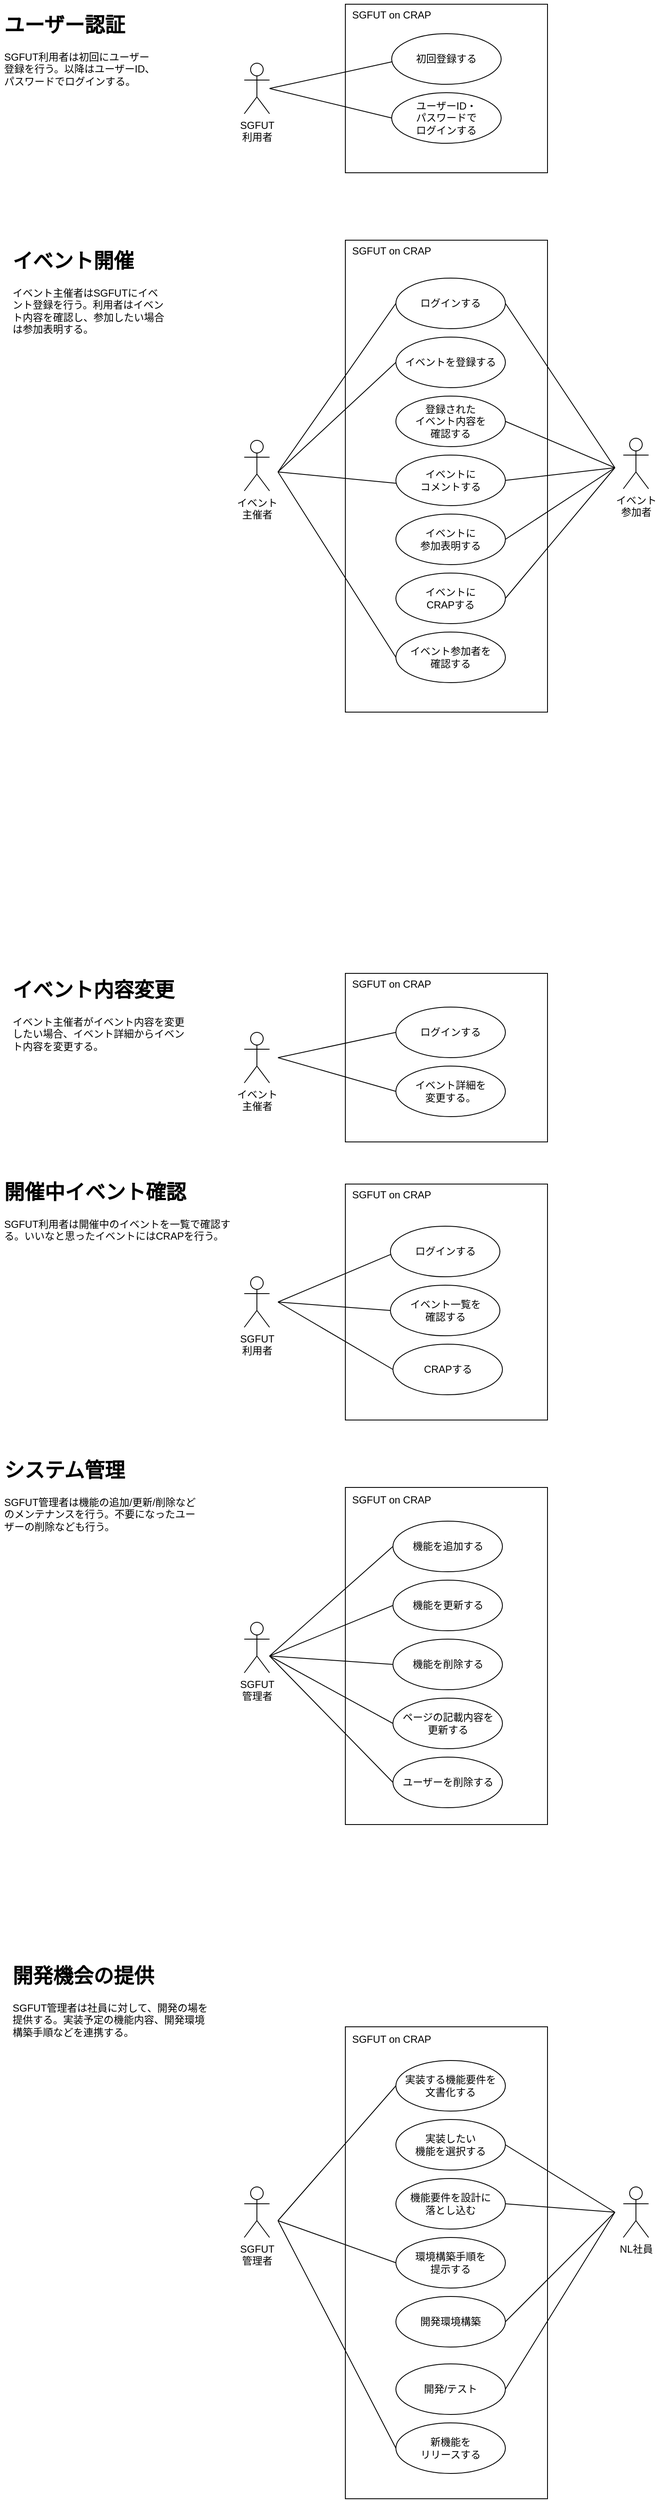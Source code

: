 <mxfile version="15.9.4" type="github">
  <diagram id="v2qQB46jnsBQJeu8lHIV" name="Page-1">
    <mxGraphModel dx="2529" dy="1038" grid="1" gridSize="10" guides="1" tooltips="1" connect="1" arrows="1" fold="1" page="1" pageScale="1" pageWidth="827" pageHeight="1169" math="0" shadow="0">
      <root>
        <mxCell id="0" />
        <mxCell id="1" parent="0" />
        <mxCell id="WeLaR92I-kGNufDvTVf9-1" value="イベント&lt;br&gt;主催者" style="shape=umlActor;verticalLabelPosition=bottom;verticalAlign=top;html=1;outlineConnect=0;fontStyle=0" parent="1" vertex="1">
          <mxGeometry x="-520" y="557.5" width="30" height="60" as="geometry" />
        </mxCell>
        <mxCell id="WeLaR92I-kGNufDvTVf9-4" value="" style="rounded=0;whiteSpace=wrap;html=1;" parent="1" vertex="1">
          <mxGeometry x="-400" y="320" width="240" height="560" as="geometry" />
        </mxCell>
        <mxCell id="WeLaR92I-kGNufDvTVf9-5" value="SGFUT on CRAP" style="text;html=1;strokeColor=none;fillColor=none;align=center;verticalAlign=middle;whiteSpace=wrap;rounded=0;" parent="1" vertex="1">
          <mxGeometry x="-400" y="320" width="110" height="25" as="geometry" />
        </mxCell>
        <mxCell id="WeLaR92I-kGNufDvTVf9-8" value="ログインする" style="ellipse;whiteSpace=wrap;html=1;" parent="1" vertex="1">
          <mxGeometry x="-340" y="365" width="130" height="60" as="geometry" />
        </mxCell>
        <mxCell id="WeLaR92I-kGNufDvTVf9-9" value="イベントを登録する" style="ellipse;whiteSpace=wrap;html=1;" parent="1" vertex="1">
          <mxGeometry x="-340" y="435" width="130" height="60" as="geometry" />
        </mxCell>
        <mxCell id="WeLaR92I-kGNufDvTVf9-10" value="登録された&lt;br&gt;イベント内容を&lt;br&gt;確認する" style="ellipse;whiteSpace=wrap;html=1;" parent="1" vertex="1">
          <mxGeometry x="-340" y="505" width="130" height="60" as="geometry" />
        </mxCell>
        <mxCell id="WeLaR92I-kGNufDvTVf9-11" value="イベントに&lt;br&gt;コメントする" style="ellipse;whiteSpace=wrap;html=1;" parent="1" vertex="1">
          <mxGeometry x="-340" y="575" width="130" height="60" as="geometry" />
        </mxCell>
        <mxCell id="WeLaR92I-kGNufDvTVf9-12" value="イベントに&lt;br&gt;参加表明する" style="ellipse;whiteSpace=wrap;html=1;" parent="1" vertex="1">
          <mxGeometry x="-340" y="645" width="130" height="60" as="geometry" />
        </mxCell>
        <mxCell id="WeLaR92I-kGNufDvTVf9-13" value="イベントに&lt;br&gt;CRAPする" style="ellipse;whiteSpace=wrap;html=1;" parent="1" vertex="1">
          <mxGeometry x="-340" y="715" width="130" height="60" as="geometry" />
        </mxCell>
        <mxCell id="WeLaR92I-kGNufDvTVf9-16" value="" style="endArrow=none;html=1;rounded=0;entryX=0;entryY=0.5;entryDx=0;entryDy=0;" parent="1" target="WeLaR92I-kGNufDvTVf9-8" edge="1">
          <mxGeometry width="50" height="50" relative="1" as="geometry">
            <mxPoint x="-480" y="595" as="sourcePoint" />
            <mxPoint x="-329.22" y="408.3" as="targetPoint" />
          </mxGeometry>
        </mxCell>
        <mxCell id="WeLaR92I-kGNufDvTVf9-17" value="" style="endArrow=none;html=1;rounded=0;entryX=0;entryY=0.5;entryDx=0;entryDy=0;" parent="1" target="WeLaR92I-kGNufDvTVf9-9" edge="1">
          <mxGeometry width="50" height="50" relative="1" as="geometry">
            <mxPoint x="-480" y="595" as="sourcePoint" />
            <mxPoint x="-330.0" y="475" as="targetPoint" />
          </mxGeometry>
        </mxCell>
        <mxCell id="WeLaR92I-kGNufDvTVf9-18" value="" style="endArrow=none;html=1;rounded=0;entryX=1;entryY=0.5;entryDx=0;entryDy=0;" parent="1" target="WeLaR92I-kGNufDvTVf9-10" edge="1">
          <mxGeometry width="50" height="50" relative="1" as="geometry">
            <mxPoint x="-80" y="590" as="sourcePoint" />
            <mxPoint x="-330.0" y="545" as="targetPoint" />
          </mxGeometry>
        </mxCell>
        <mxCell id="WeLaR92I-kGNufDvTVf9-19" value="" style="endArrow=none;html=1;rounded=0;entryX=0.006;entryY=0.559;entryDx=0;entryDy=0;entryPerimeter=0;" parent="1" target="WeLaR92I-kGNufDvTVf9-11" edge="1">
          <mxGeometry width="50" height="50" relative="1" as="geometry">
            <mxPoint x="-480" y="595" as="sourcePoint" />
            <mxPoint x="-330.26" y="618.72" as="targetPoint" />
          </mxGeometry>
        </mxCell>
        <mxCell id="WeLaR92I-kGNufDvTVf9-23" value="SGFUT&lt;br&gt;管理者" style="shape=umlActor;verticalLabelPosition=bottom;verticalAlign=top;html=1;outlineConnect=0;fontStyle=0" parent="1" vertex="1">
          <mxGeometry x="-520" y="1960" width="30" height="60" as="geometry" />
        </mxCell>
        <mxCell id="WeLaR92I-kGNufDvTVf9-24" value="" style="rounded=0;whiteSpace=wrap;html=1;" parent="1" vertex="1">
          <mxGeometry x="-400" y="1800" width="240" height="400" as="geometry" />
        </mxCell>
        <mxCell id="WeLaR92I-kGNufDvTVf9-25" value="SGFUT on CRAP" style="text;html=1;strokeColor=none;fillColor=none;align=center;verticalAlign=middle;whiteSpace=wrap;rounded=0;" parent="1" vertex="1">
          <mxGeometry x="-400" y="1800" width="110" height="30" as="geometry" />
        </mxCell>
        <mxCell id="WeLaR92I-kGNufDvTVf9-26" value="機能を追加する" style="ellipse;whiteSpace=wrap;html=1;" parent="1" vertex="1">
          <mxGeometry x="-343.5" y="1840" width="130" height="60" as="geometry" />
        </mxCell>
        <mxCell id="WeLaR92I-kGNufDvTVf9-27" value="機能を更新する" style="ellipse;whiteSpace=wrap;html=1;" parent="1" vertex="1">
          <mxGeometry x="-343.5" y="1910" width="130" height="60" as="geometry" />
        </mxCell>
        <mxCell id="WeLaR92I-kGNufDvTVf9-28" value="機能を削除する" style="ellipse;whiteSpace=wrap;html=1;" parent="1" vertex="1">
          <mxGeometry x="-343.5" y="1980" width="130" height="60" as="geometry" />
        </mxCell>
        <mxCell id="WeLaR92I-kGNufDvTVf9-29" value="ページの記載内容を&lt;br&gt;更新する" style="ellipse;whiteSpace=wrap;html=1;" parent="1" vertex="1">
          <mxGeometry x="-343.5" y="2050" width="130" height="60" as="geometry" />
        </mxCell>
        <mxCell id="WeLaR92I-kGNufDvTVf9-30" value="ユーザーを削除する" style="ellipse;whiteSpace=wrap;html=1;" parent="1" vertex="1">
          <mxGeometry x="-343.5" y="2120" width="130" height="60" as="geometry" />
        </mxCell>
        <mxCell id="WeLaR92I-kGNufDvTVf9-31" value="" style="endArrow=none;html=1;rounded=0;entryX=0;entryY=0.5;entryDx=0;entryDy=0;" parent="1" target="WeLaR92I-kGNufDvTVf9-26" edge="1">
          <mxGeometry width="50" height="50" relative="1" as="geometry">
            <mxPoint x="-490" y="2000" as="sourcePoint" />
            <mxPoint x="-340" y="1874.57" as="targetPoint" />
          </mxGeometry>
        </mxCell>
        <mxCell id="WeLaR92I-kGNufDvTVf9-32" value="" style="endArrow=none;html=1;rounded=0;entryX=0;entryY=0.5;entryDx=0;entryDy=0;" parent="1" target="WeLaR92I-kGNufDvTVf9-27" edge="1">
          <mxGeometry width="50" height="50" relative="1" as="geometry">
            <mxPoint x="-490" y="2000" as="sourcePoint" />
            <mxPoint x="-330.0" y="1880" as="targetPoint" />
          </mxGeometry>
        </mxCell>
        <mxCell id="WeLaR92I-kGNufDvTVf9-33" value="" style="endArrow=none;html=1;rounded=0;entryX=0;entryY=0.5;entryDx=0;entryDy=0;" parent="1" target="WeLaR92I-kGNufDvTVf9-28" edge="1">
          <mxGeometry width="50" height="50" relative="1" as="geometry">
            <mxPoint x="-490" y="2000" as="sourcePoint" />
            <mxPoint x="-330.0" y="1950" as="targetPoint" />
          </mxGeometry>
        </mxCell>
        <mxCell id="WeLaR92I-kGNufDvTVf9-34" value="" style="endArrow=none;html=1;rounded=0;entryX=0;entryY=0.5;entryDx=0;entryDy=0;" parent="1" target="WeLaR92I-kGNufDvTVf9-29" edge="1">
          <mxGeometry width="50" height="50" relative="1" as="geometry">
            <mxPoint x="-490" y="2000" as="sourcePoint" />
            <mxPoint x="-330.0" y="2020" as="targetPoint" />
          </mxGeometry>
        </mxCell>
        <mxCell id="WeLaR92I-kGNufDvTVf9-35" value="" style="endArrow=none;html=1;rounded=0;entryX=0;entryY=0.5;entryDx=0;entryDy=0;" parent="1" target="WeLaR92I-kGNufDvTVf9-30" edge="1">
          <mxGeometry width="50" height="50" relative="1" as="geometry">
            <mxPoint x="-490" y="2000" as="sourcePoint" />
            <mxPoint x="-330.0" y="2090" as="targetPoint" />
          </mxGeometry>
        </mxCell>
        <mxCell id="WeLaR92I-kGNufDvTVf9-37" value="&lt;h1&gt;イベント開催&lt;/h1&gt;&lt;p&gt;イベント主催者はSGFUTにイベント登録を行う。利用者はイベント内容を確認し、参加したい場合は参加表明する。&lt;/p&gt;" style="text;html=1;strokeColor=none;fillColor=none;spacing=5;spacingTop=-20;whiteSpace=wrap;overflow=hidden;rounded=0;" parent="1" vertex="1">
          <mxGeometry x="-800" y="325" width="190" height="120" as="geometry" />
        </mxCell>
        <mxCell id="WeLaR92I-kGNufDvTVf9-41" value="&lt;h1&gt;システム管理&lt;/h1&gt;&lt;p&gt;SGFUT管理者は機能の追加/更新/削除などのメンテナンスを行う。不要になったユーザーの削除なども行う。&lt;/p&gt;" style="text;html=1;strokeColor=none;fillColor=none;spacing=5;spacingTop=-20;whiteSpace=wrap;overflow=hidden;rounded=0;" parent="1" vertex="1">
          <mxGeometry x="-810" y="1760" width="240" height="120" as="geometry" />
        </mxCell>
        <mxCell id="WeLaR92I-kGNufDvTVf9-42" value="&lt;h1&gt;開発機会の提供&lt;/h1&gt;&lt;p&gt;SGFUT管理者は社員に対して、開発の場を提供する。実装予定の機能内容、開発環境構築手順などを連携する。&lt;/p&gt;" style="text;html=1;strokeColor=none;fillColor=none;spacing=5;spacingTop=-20;whiteSpace=wrap;overflow=hidden;rounded=0;" parent="1" vertex="1">
          <mxGeometry x="-800" y="2360" width="240" height="120" as="geometry" />
        </mxCell>
        <mxCell id="WeLaR92I-kGNufDvTVf9-60" value="&lt;h1&gt;イベント内容変更&lt;/h1&gt;&lt;p&gt;イベント主催者がイベント内容を変更したい場合、イベント詳細からイベント内容を変更する。&lt;/p&gt;" style="text;html=1;strokeColor=none;fillColor=none;spacing=5;spacingTop=-20;whiteSpace=wrap;overflow=hidden;rounded=0;" parent="1" vertex="1">
          <mxGeometry x="-800" y="1190" width="220" height="120" as="geometry" />
        </mxCell>
        <mxCell id="WeLaR92I-kGNufDvTVf9-61" value="&lt;h1&gt;ユーザー認証&lt;/h1&gt;&lt;p&gt;SGFUT利用者は初回にユーザー登録を行う。以降はユーザーID、パスワードでログインする。&lt;/p&gt;" style="text;html=1;strokeColor=none;fillColor=none;spacing=5;spacingTop=-20;whiteSpace=wrap;overflow=hidden;rounded=0;" parent="1" vertex="1">
          <mxGeometry x="-810" y="45" width="190" height="120" as="geometry" />
        </mxCell>
        <mxCell id="WeLaR92I-kGNufDvTVf9-106" value="イベント&lt;br&gt;参加者" style="shape=umlActor;verticalLabelPosition=bottom;verticalAlign=top;html=1;outlineConnect=0;fontStyle=0" parent="1" vertex="1">
          <mxGeometry x="-70" y="555" width="30" height="60" as="geometry" />
        </mxCell>
        <mxCell id="WeLaR92I-kGNufDvTVf9-107" value="" style="endArrow=none;html=1;rounded=0;entryX=1;entryY=0.5;entryDx=0;entryDy=0;" parent="1" target="WeLaR92I-kGNufDvTVf9-11" edge="1">
          <mxGeometry width="50" height="50" relative="1" as="geometry">
            <mxPoint x="-80" y="590" as="sourcePoint" />
            <mxPoint x="-200.0" y="545" as="targetPoint" />
          </mxGeometry>
        </mxCell>
        <mxCell id="WeLaR92I-kGNufDvTVf9-108" value="" style="endArrow=none;html=1;rounded=0;entryX=1;entryY=0.5;entryDx=0;entryDy=0;" parent="1" target="WeLaR92I-kGNufDvTVf9-12" edge="1">
          <mxGeometry width="50" height="50" relative="1" as="geometry">
            <mxPoint x="-80" y="590" as="sourcePoint" />
            <mxPoint x="-200.0" y="685" as="targetPoint" />
          </mxGeometry>
        </mxCell>
        <mxCell id="WeLaR92I-kGNufDvTVf9-109" value="" style="endArrow=none;html=1;rounded=0;entryX=1;entryY=0.5;entryDx=0;entryDy=0;" parent="1" target="WeLaR92I-kGNufDvTVf9-13" edge="1">
          <mxGeometry width="50" height="50" relative="1" as="geometry">
            <mxPoint x="-80" y="590" as="sourcePoint" />
            <mxPoint x="-200.0" y="755" as="targetPoint" />
          </mxGeometry>
        </mxCell>
        <mxCell id="WeLaR92I-kGNufDvTVf9-110" value="" style="endArrow=none;html=1;rounded=0;entryX=1;entryY=0.5;entryDx=0;entryDy=0;" parent="1" target="WeLaR92I-kGNufDvTVf9-8" edge="1">
          <mxGeometry width="50" height="50" relative="1" as="geometry">
            <mxPoint x="-80" y="590" as="sourcePoint" />
            <mxPoint x="-200.0" y="545" as="targetPoint" />
          </mxGeometry>
        </mxCell>
        <mxCell id="WeLaR92I-kGNufDvTVf9-111" value="イベント参加者を&lt;br&gt;確認する" style="ellipse;whiteSpace=wrap;html=1;" parent="1" vertex="1">
          <mxGeometry x="-340" y="785" width="130" height="60" as="geometry" />
        </mxCell>
        <mxCell id="WeLaR92I-kGNufDvTVf9-112" value="" style="endArrow=none;html=1;rounded=0;entryX=0;entryY=0.5;entryDx=0;entryDy=0;" parent="1" target="WeLaR92I-kGNufDvTVf9-111" edge="1">
          <mxGeometry width="50" height="50" relative="1" as="geometry">
            <mxPoint x="-480" y="595" as="sourcePoint" />
            <mxPoint x="-329.22" y="618.54" as="targetPoint" />
          </mxGeometry>
        </mxCell>
        <mxCell id="WeLaR92I-kGNufDvTVf9-114" value="イベント&lt;br&gt;主催者" style="shape=umlActor;verticalLabelPosition=bottom;verticalAlign=top;html=1;outlineConnect=0;fontStyle=0" parent="1" vertex="1">
          <mxGeometry x="-520" y="1260" width="30" height="60" as="geometry" />
        </mxCell>
        <mxCell id="WeLaR92I-kGNufDvTVf9-115" value="" style="rounded=0;whiteSpace=wrap;html=1;" parent="1" vertex="1">
          <mxGeometry x="-400" y="1190" width="240" height="200" as="geometry" />
        </mxCell>
        <mxCell id="WeLaR92I-kGNufDvTVf9-116" value="SGFUT on CRAP" style="text;html=1;strokeColor=none;fillColor=none;align=center;verticalAlign=middle;whiteSpace=wrap;rounded=0;" parent="1" vertex="1">
          <mxGeometry x="-400" y="1190" width="110" height="25" as="geometry" />
        </mxCell>
        <mxCell id="WeLaR92I-kGNufDvTVf9-117" value="ログインする" style="ellipse;whiteSpace=wrap;html=1;" parent="1" vertex="1">
          <mxGeometry x="-340" y="1230" width="130" height="60" as="geometry" />
        </mxCell>
        <mxCell id="WeLaR92I-kGNufDvTVf9-118" value="イベント詳細を&lt;br&gt;変更する。" style="ellipse;whiteSpace=wrap;html=1;" parent="1" vertex="1">
          <mxGeometry x="-340" y="1300" width="130" height="60" as="geometry" />
        </mxCell>
        <mxCell id="WeLaR92I-kGNufDvTVf9-123" value="" style="endArrow=none;html=1;rounded=0;entryX=0;entryY=0.5;entryDx=0;entryDy=0;" parent="1" target="WeLaR92I-kGNufDvTVf9-117" edge="1">
          <mxGeometry width="50" height="50" relative="1" as="geometry">
            <mxPoint x="-480" y="1290" as="sourcePoint" />
            <mxPoint x="-334.22" y="1103.3" as="targetPoint" />
          </mxGeometry>
        </mxCell>
        <mxCell id="WeLaR92I-kGNufDvTVf9-124" value="" style="endArrow=none;html=1;rounded=0;entryX=0;entryY=0.5;entryDx=0;entryDy=0;" parent="1" target="WeLaR92I-kGNufDvTVf9-118" edge="1">
          <mxGeometry width="50" height="50" relative="1" as="geometry">
            <mxPoint x="-480" y="1290" as="sourcePoint" />
            <mxPoint x="-335.0" y="1170" as="targetPoint" />
          </mxGeometry>
        </mxCell>
        <mxCell id="WeLaR92I-kGNufDvTVf9-135" value="SGFUT&lt;br&gt;利用者" style="shape=umlActor;verticalLabelPosition=bottom;verticalAlign=top;html=1;outlineConnect=0;fontStyle=0" parent="1" vertex="1">
          <mxGeometry x="-520" y="110" width="30" height="60" as="geometry" />
        </mxCell>
        <mxCell id="WeLaR92I-kGNufDvTVf9-136" value="" style="rounded=0;whiteSpace=wrap;html=1;" parent="1" vertex="1">
          <mxGeometry x="-400" y="40" width="240" height="200" as="geometry" />
        </mxCell>
        <mxCell id="WeLaR92I-kGNufDvTVf9-137" value="SGFUT on CRAP" style="text;html=1;strokeColor=none;fillColor=none;align=center;verticalAlign=middle;whiteSpace=wrap;rounded=0;" parent="1" vertex="1">
          <mxGeometry x="-400" y="40" width="110" height="25" as="geometry" />
        </mxCell>
        <mxCell id="WeLaR92I-kGNufDvTVf9-138" value="初回登録する" style="ellipse;whiteSpace=wrap;html=1;" parent="1" vertex="1">
          <mxGeometry x="-345" y="75" width="130" height="60" as="geometry" />
        </mxCell>
        <mxCell id="WeLaR92I-kGNufDvTVf9-139" value="ユーザーID・&lt;br&gt;パスワードで&lt;br&gt;ログインする" style="ellipse;whiteSpace=wrap;html=1;" parent="1" vertex="1">
          <mxGeometry x="-345" y="145" width="130" height="60" as="geometry" />
        </mxCell>
        <mxCell id="WeLaR92I-kGNufDvTVf9-145" value="" style="endArrow=none;html=1;rounded=0;entryX=0.006;entryY=0.555;entryDx=0;entryDy=0;entryPerimeter=0;" parent="1" target="WeLaR92I-kGNufDvTVf9-138" edge="1">
          <mxGeometry width="50" height="50" relative="1" as="geometry">
            <mxPoint x="-490" y="140" as="sourcePoint" />
            <mxPoint x="-360" y="-20" as="targetPoint" />
          </mxGeometry>
        </mxCell>
        <mxCell id="WeLaR92I-kGNufDvTVf9-146" value="" style="endArrow=none;html=1;rounded=0;entryX=0;entryY=0.5;entryDx=0;entryDy=0;" parent="1" target="WeLaR92I-kGNufDvTVf9-139" edge="1">
          <mxGeometry width="50" height="50" relative="1" as="geometry">
            <mxPoint x="-490" y="140" as="sourcePoint" />
            <mxPoint x="-319.22" y="-46.7" as="targetPoint" />
          </mxGeometry>
        </mxCell>
        <mxCell id="WeLaR92I-kGNufDvTVf9-154" value="&lt;h1&gt;開催中イベント確認&lt;/h1&gt;&lt;p&gt;SGFUT利用者は開催中のイベントを一覧で確認する。いいなと思ったイベントにはCRAPを行う。&lt;/p&gt;" style="text;html=1;strokeColor=none;fillColor=none;spacing=5;spacingTop=-20;whiteSpace=wrap;overflow=hidden;rounded=0;" parent="1" vertex="1">
          <mxGeometry x="-810" y="1430" width="290" height="120" as="geometry" />
        </mxCell>
        <mxCell id="WeLaR92I-kGNufDvTVf9-155" value="SGFUT&lt;br&gt;利用者" style="shape=umlActor;verticalLabelPosition=bottom;verticalAlign=top;html=1;outlineConnect=0;fontStyle=0" parent="1" vertex="1">
          <mxGeometry x="-520" y="1550" width="30" height="60" as="geometry" />
        </mxCell>
        <mxCell id="WeLaR92I-kGNufDvTVf9-156" value="" style="rounded=0;whiteSpace=wrap;html=1;" parent="1" vertex="1">
          <mxGeometry x="-400" y="1440" width="240" height="280" as="geometry" />
        </mxCell>
        <mxCell id="WeLaR92I-kGNufDvTVf9-157" value="SGFUT on CRAP" style="text;html=1;strokeColor=none;fillColor=none;align=center;verticalAlign=middle;whiteSpace=wrap;rounded=0;" parent="1" vertex="1">
          <mxGeometry x="-400" y="1440" width="110" height="25" as="geometry" />
        </mxCell>
        <mxCell id="WeLaR92I-kGNufDvTVf9-158" value="ログインする" style="ellipse;whiteSpace=wrap;html=1;" parent="1" vertex="1">
          <mxGeometry x="-346.5" y="1490" width="130" height="60" as="geometry" />
        </mxCell>
        <mxCell id="WeLaR92I-kGNufDvTVf9-159" value="イベント一覧を&lt;br&gt;確認する" style="ellipse;whiteSpace=wrap;html=1;" parent="1" vertex="1">
          <mxGeometry x="-346.5" y="1560" width="130" height="60" as="geometry" />
        </mxCell>
        <mxCell id="WeLaR92I-kGNufDvTVf9-160" value="" style="endArrow=none;html=1;rounded=0;entryX=0.006;entryY=0.555;entryDx=0;entryDy=0;entryPerimeter=0;" parent="1" target="WeLaR92I-kGNufDvTVf9-158" edge="1">
          <mxGeometry width="50" height="50" relative="1" as="geometry">
            <mxPoint x="-480" y="1580" as="sourcePoint" />
            <mxPoint x="-360" y="1380" as="targetPoint" />
          </mxGeometry>
        </mxCell>
        <mxCell id="WeLaR92I-kGNufDvTVf9-161" value="" style="endArrow=none;html=1;rounded=0;entryX=0;entryY=0.5;entryDx=0;entryDy=0;" parent="1" target="WeLaR92I-kGNufDvTVf9-159" edge="1">
          <mxGeometry width="50" height="50" relative="1" as="geometry">
            <mxPoint x="-480" y="1580" as="sourcePoint" />
            <mxPoint x="-319.22" y="1353.3" as="targetPoint" />
          </mxGeometry>
        </mxCell>
        <mxCell id="WeLaR92I-kGNufDvTVf9-162" value="CRAPする" style="ellipse;whiteSpace=wrap;html=1;" parent="1" vertex="1">
          <mxGeometry x="-343.5" y="1630" width="130" height="60" as="geometry" />
        </mxCell>
        <mxCell id="WeLaR92I-kGNufDvTVf9-163" value="" style="endArrow=none;html=1;rounded=0;entryX=0;entryY=0.5;entryDx=0;entryDy=0;" parent="1" target="WeLaR92I-kGNufDvTVf9-162" edge="1">
          <mxGeometry width="50" height="50" relative="1" as="geometry">
            <mxPoint x="-480" y="1580" as="sourcePoint" />
            <mxPoint x="-316.22" y="1423.3" as="targetPoint" />
          </mxGeometry>
        </mxCell>
        <mxCell id="WeLaR92I-kGNufDvTVf9-164" value="SGFUT&lt;br&gt;管理者" style="shape=umlActor;verticalLabelPosition=bottom;verticalAlign=top;html=1;outlineConnect=0;fontStyle=0" parent="1" vertex="1">
          <mxGeometry x="-520" y="2630" width="30" height="60" as="geometry" />
        </mxCell>
        <mxCell id="WeLaR92I-kGNufDvTVf9-165" value="" style="rounded=0;whiteSpace=wrap;html=1;" parent="1" vertex="1">
          <mxGeometry x="-400" y="2440" width="240" height="560" as="geometry" />
        </mxCell>
        <mxCell id="WeLaR92I-kGNufDvTVf9-166" value="SGFUT on CRAP" style="text;html=1;strokeColor=none;fillColor=none;align=center;verticalAlign=middle;whiteSpace=wrap;rounded=0;" parent="1" vertex="1">
          <mxGeometry x="-445" y="2440" width="200" height="30" as="geometry" />
        </mxCell>
        <mxCell id="WeLaR92I-kGNufDvTVf9-167" value="実装する機能要件を&lt;br&gt;文書化する" style="ellipse;whiteSpace=wrap;html=1;" parent="1" vertex="1">
          <mxGeometry x="-340" y="2480" width="130" height="60" as="geometry" />
        </mxCell>
        <mxCell id="WeLaR92I-kGNufDvTVf9-168" value="機能要件を設計に&lt;br&gt;落とし込む" style="ellipse;whiteSpace=wrap;html=1;" parent="1" vertex="1">
          <mxGeometry x="-340" y="2620" width="130" height="60" as="geometry" />
        </mxCell>
        <mxCell id="WeLaR92I-kGNufDvTVf9-169" value="環境構築手順を&lt;br&gt;提示する" style="ellipse;whiteSpace=wrap;html=1;" parent="1" vertex="1">
          <mxGeometry x="-340" y="2690" width="130" height="60" as="geometry" />
        </mxCell>
        <mxCell id="WeLaR92I-kGNufDvTVf9-170" value="開発/テスト" style="ellipse;whiteSpace=wrap;html=1;" parent="1" vertex="1">
          <mxGeometry x="-340" y="2840" width="130" height="60" as="geometry" />
        </mxCell>
        <mxCell id="WeLaR92I-kGNufDvTVf9-171" value="新機能を&lt;br&gt;リリースする" style="ellipse;whiteSpace=wrap;html=1;" parent="1" vertex="1">
          <mxGeometry x="-340" y="2910" width="130" height="60" as="geometry" />
        </mxCell>
        <mxCell id="WeLaR92I-kGNufDvTVf9-172" value="" style="endArrow=none;html=1;rounded=0;entryX=0;entryY=0.5;entryDx=0;entryDy=0;" parent="1" target="WeLaR92I-kGNufDvTVf9-167" edge="1">
          <mxGeometry width="50" height="50" relative="1" as="geometry">
            <mxPoint x="-480" y="2670" as="sourcePoint" />
            <mxPoint x="-345" y="2514.57" as="targetPoint" />
          </mxGeometry>
        </mxCell>
        <mxCell id="WeLaR92I-kGNufDvTVf9-174" value="" style="endArrow=none;html=1;rounded=0;entryX=0;entryY=0.5;entryDx=0;entryDy=0;" parent="1" target="WeLaR92I-kGNufDvTVf9-169" edge="1">
          <mxGeometry width="50" height="50" relative="1" as="geometry">
            <mxPoint x="-480" y="2670" as="sourcePoint" />
            <mxPoint x="-335.0" y="2590" as="targetPoint" />
          </mxGeometry>
        </mxCell>
        <mxCell id="WeLaR92I-kGNufDvTVf9-176" value="" style="endArrow=none;html=1;rounded=0;entryX=0;entryY=0.5;entryDx=0;entryDy=0;" parent="1" target="WeLaR92I-kGNufDvTVf9-171" edge="1">
          <mxGeometry width="50" height="50" relative="1" as="geometry">
            <mxPoint x="-480" y="2670" as="sourcePoint" />
            <mxPoint x="-335.0" y="2730" as="targetPoint" />
          </mxGeometry>
        </mxCell>
        <mxCell id="WeLaR92I-kGNufDvTVf9-178" value="" style="endArrow=none;html=1;rounded=0;exitX=1;exitY=0.5;exitDx=0;exitDy=0;" parent="1" source="WeLaR92I-kGNufDvTVf9-179" edge="1">
          <mxGeometry width="50" height="50" relative="1" as="geometry">
            <mxPoint x="-485" y="2640" as="sourcePoint" />
            <mxPoint x="-80" y="2660" as="targetPoint" />
          </mxGeometry>
        </mxCell>
        <mxCell id="WeLaR92I-kGNufDvTVf9-179" value="開発環境構築" style="ellipse;whiteSpace=wrap;html=1;" parent="1" vertex="1">
          <mxGeometry x="-340" y="2760" width="130" height="60" as="geometry" />
        </mxCell>
        <mxCell id="WeLaR92I-kGNufDvTVf9-180" value="実装したい&lt;br&gt;機能を選択する" style="ellipse;whiteSpace=wrap;html=1;" parent="1" vertex="1">
          <mxGeometry x="-340" y="2550" width="130" height="60" as="geometry" />
        </mxCell>
        <mxCell id="WeLaR92I-kGNufDvTVf9-181" value="" style="endArrow=none;html=1;rounded=0;exitX=1;exitY=0.5;exitDx=0;exitDy=0;" parent="1" source="WeLaR92I-kGNufDvTVf9-180" edge="1">
          <mxGeometry width="50" height="50" relative="1" as="geometry">
            <mxPoint x="-205" y="2860" as="sourcePoint" />
            <mxPoint x="-80" y="2660" as="targetPoint" />
          </mxGeometry>
        </mxCell>
        <mxCell id="WeLaR92I-kGNufDvTVf9-182" value="" style="endArrow=none;html=1;rounded=0;exitX=1;exitY=0.5;exitDx=0;exitDy=0;" parent="1" source="WeLaR92I-kGNufDvTVf9-168" edge="1">
          <mxGeometry width="50" height="50" relative="1" as="geometry">
            <mxPoint x="-205" y="2800" as="sourcePoint" />
            <mxPoint x="-80" y="2660" as="targetPoint" />
          </mxGeometry>
        </mxCell>
        <mxCell id="WeLaR92I-kGNufDvTVf9-177" value="NL社員" style="shape=umlActor;verticalLabelPosition=bottom;verticalAlign=top;html=1;outlineConnect=0;fontStyle=0" parent="1" vertex="1">
          <mxGeometry x="-70" y="2630" width="30" height="60" as="geometry" />
        </mxCell>
        <mxCell id="A33HGGwkOWzx7C4AMWZ3-1" value="" style="endArrow=none;html=1;rounded=0;exitX=1;exitY=0.5;exitDx=0;exitDy=0;" edge="1" parent="1" source="WeLaR92I-kGNufDvTVf9-170">
          <mxGeometry width="50" height="50" relative="1" as="geometry">
            <mxPoint x="-215" y="2870" as="sourcePoint" />
            <mxPoint x="-80" y="2660" as="targetPoint" />
          </mxGeometry>
        </mxCell>
      </root>
    </mxGraphModel>
  </diagram>
</mxfile>
